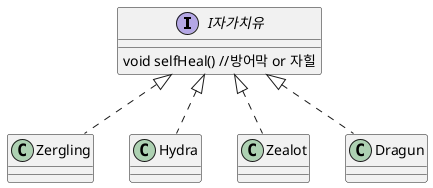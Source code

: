 @startuml
'https://plantuml.com/class-diagram

interface I자가치유{
    void selfHeal() //방어막 or 자힐
}

class Zergling implements I자가치유{
}
class Hydra implements I자가치유{
}
class Zealot implements I자가치유{
}
class Dragun implements I자가치유{
}

@enduml